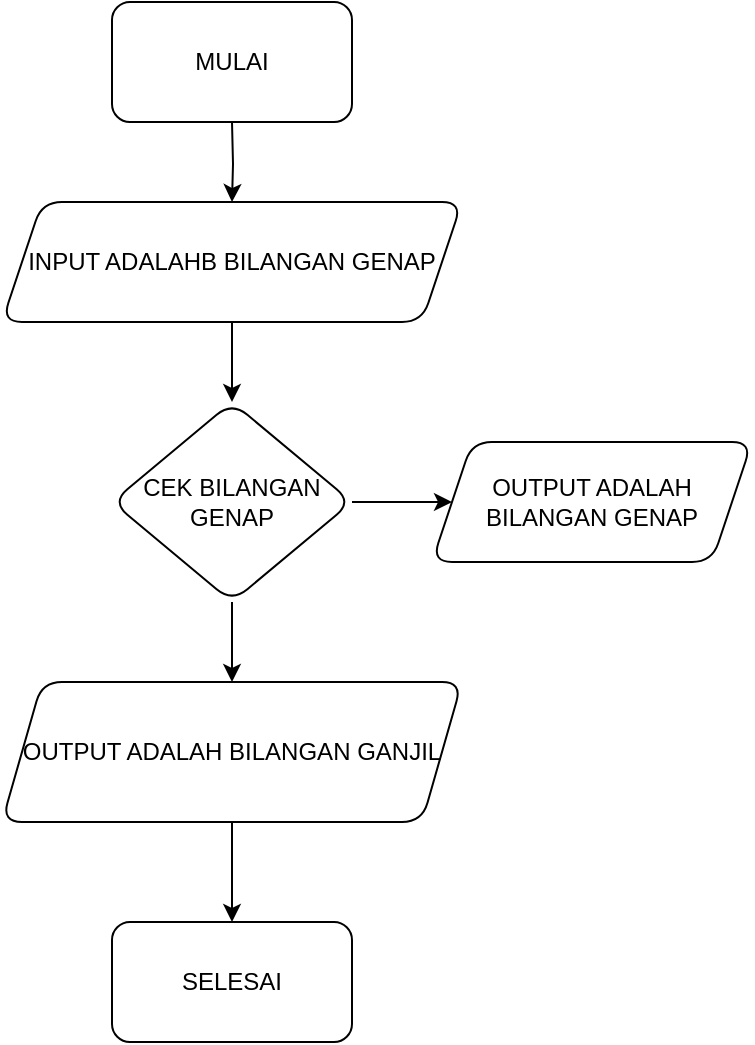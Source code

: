 <mxfile version="22.0.8" type="github">
  <diagram name="Page-1" id="fvCVN2XYS4yNgo8-7P7I">
    <mxGraphModel dx="954" dy="594" grid="1" gridSize="10" guides="1" tooltips="1" connect="1" arrows="1" fold="1" page="1" pageScale="1" pageWidth="850" pageHeight="1100" math="0" shadow="0">
      <root>
        <mxCell id="0" />
        <mxCell id="1" parent="0" />
        <mxCell id="Cbzf6kwpWyUW0-TvyLtS-7" value="" style="edgeStyle=orthogonalEdgeStyle;rounded=0;orthogonalLoop=1;jettySize=auto;html=1;" edge="1" parent="1" target="Cbzf6kwpWyUW0-TvyLtS-6">
          <mxGeometry relative="1" as="geometry">
            <mxPoint x="310" y="120" as="sourcePoint" />
          </mxGeometry>
        </mxCell>
        <mxCell id="Cbzf6kwpWyUW0-TvyLtS-9" value="" style="edgeStyle=orthogonalEdgeStyle;rounded=0;orthogonalLoop=1;jettySize=auto;html=1;" edge="1" parent="1" source="Cbzf6kwpWyUW0-TvyLtS-6" target="Cbzf6kwpWyUW0-TvyLtS-8">
          <mxGeometry relative="1" as="geometry" />
        </mxCell>
        <mxCell id="Cbzf6kwpWyUW0-TvyLtS-6" value="INPUT ADALAHB BILANGAN GENAP" style="shape=parallelogram;perimeter=parallelogramPerimeter;whiteSpace=wrap;html=1;fixedSize=1;rounded=1;" vertex="1" parent="1">
          <mxGeometry x="195" y="160" width="230" height="60" as="geometry" />
        </mxCell>
        <mxCell id="Cbzf6kwpWyUW0-TvyLtS-11" value="" style="edgeStyle=orthogonalEdgeStyle;rounded=0;orthogonalLoop=1;jettySize=auto;html=1;" edge="1" parent="1" source="Cbzf6kwpWyUW0-TvyLtS-8" target="Cbzf6kwpWyUW0-TvyLtS-10">
          <mxGeometry relative="1" as="geometry" />
        </mxCell>
        <mxCell id="Cbzf6kwpWyUW0-TvyLtS-13" value="" style="edgeStyle=orthogonalEdgeStyle;rounded=0;orthogonalLoop=1;jettySize=auto;html=1;" edge="1" parent="1" source="Cbzf6kwpWyUW0-TvyLtS-8" target="Cbzf6kwpWyUW0-TvyLtS-12">
          <mxGeometry relative="1" as="geometry" />
        </mxCell>
        <mxCell id="Cbzf6kwpWyUW0-TvyLtS-8" value="CEK BILANGAN GENAP" style="rhombus;whiteSpace=wrap;html=1;rounded=1;" vertex="1" parent="1">
          <mxGeometry x="250" y="260" width="120" height="100" as="geometry" />
        </mxCell>
        <mxCell id="Cbzf6kwpWyUW0-TvyLtS-10" value="OUTPUT ADALAH BILANGAN GENAP" style="shape=parallelogram;perimeter=parallelogramPerimeter;whiteSpace=wrap;html=1;fixedSize=1;rounded=1;" vertex="1" parent="1">
          <mxGeometry x="410" y="280" width="160" height="60" as="geometry" />
        </mxCell>
        <mxCell id="Cbzf6kwpWyUW0-TvyLtS-18" value="" style="edgeStyle=orthogonalEdgeStyle;rounded=0;orthogonalLoop=1;jettySize=auto;html=1;" edge="1" parent="1" source="Cbzf6kwpWyUW0-TvyLtS-12">
          <mxGeometry relative="1" as="geometry">
            <mxPoint x="310" y="520" as="targetPoint" />
          </mxGeometry>
        </mxCell>
        <mxCell id="Cbzf6kwpWyUW0-TvyLtS-12" value="OUTPUT ADALAH BILANGAN GANJIL" style="shape=parallelogram;perimeter=parallelogramPerimeter;whiteSpace=wrap;html=1;fixedSize=1;rounded=1;" vertex="1" parent="1">
          <mxGeometry x="195" y="400" width="230" height="70" as="geometry" />
        </mxCell>
        <mxCell id="Cbzf6kwpWyUW0-TvyLtS-20" value="MULAI" style="rounded=1;whiteSpace=wrap;html=1;" vertex="1" parent="1">
          <mxGeometry x="250" y="60" width="120" height="60" as="geometry" />
        </mxCell>
        <mxCell id="Cbzf6kwpWyUW0-TvyLtS-21" value="SELESAI" style="rounded=1;whiteSpace=wrap;html=1;" vertex="1" parent="1">
          <mxGeometry x="250" y="520" width="120" height="60" as="geometry" />
        </mxCell>
      </root>
    </mxGraphModel>
  </diagram>
</mxfile>

